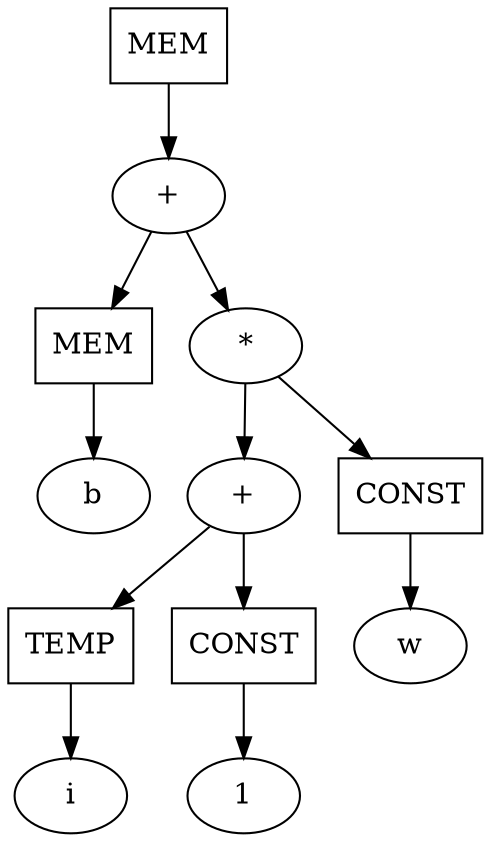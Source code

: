 digraph tree {
    MEM1 [shape=box, label="MEM"];
    plus1 [label="+"];
    MEM2 [shape=box, label="MEM"];
    multiple [label="*"];
    plus2 [label="+"];
    CONST1 [shape=box, label="CONST"];
    TEMP [shape=box, label="TEMP"];
    CONST2 [shape=box, label="CONST"];
    MEM1 -> plus1;
    plus1 -> {MEM2, multiple};
    MEM2 -> b;
    multiple -> {plus2, CONST1};
    CONST1 -> w;
    plus2 -> {TEMP, CONST2};
    TEMP -> i;
    CONST2 -> 1;
}

